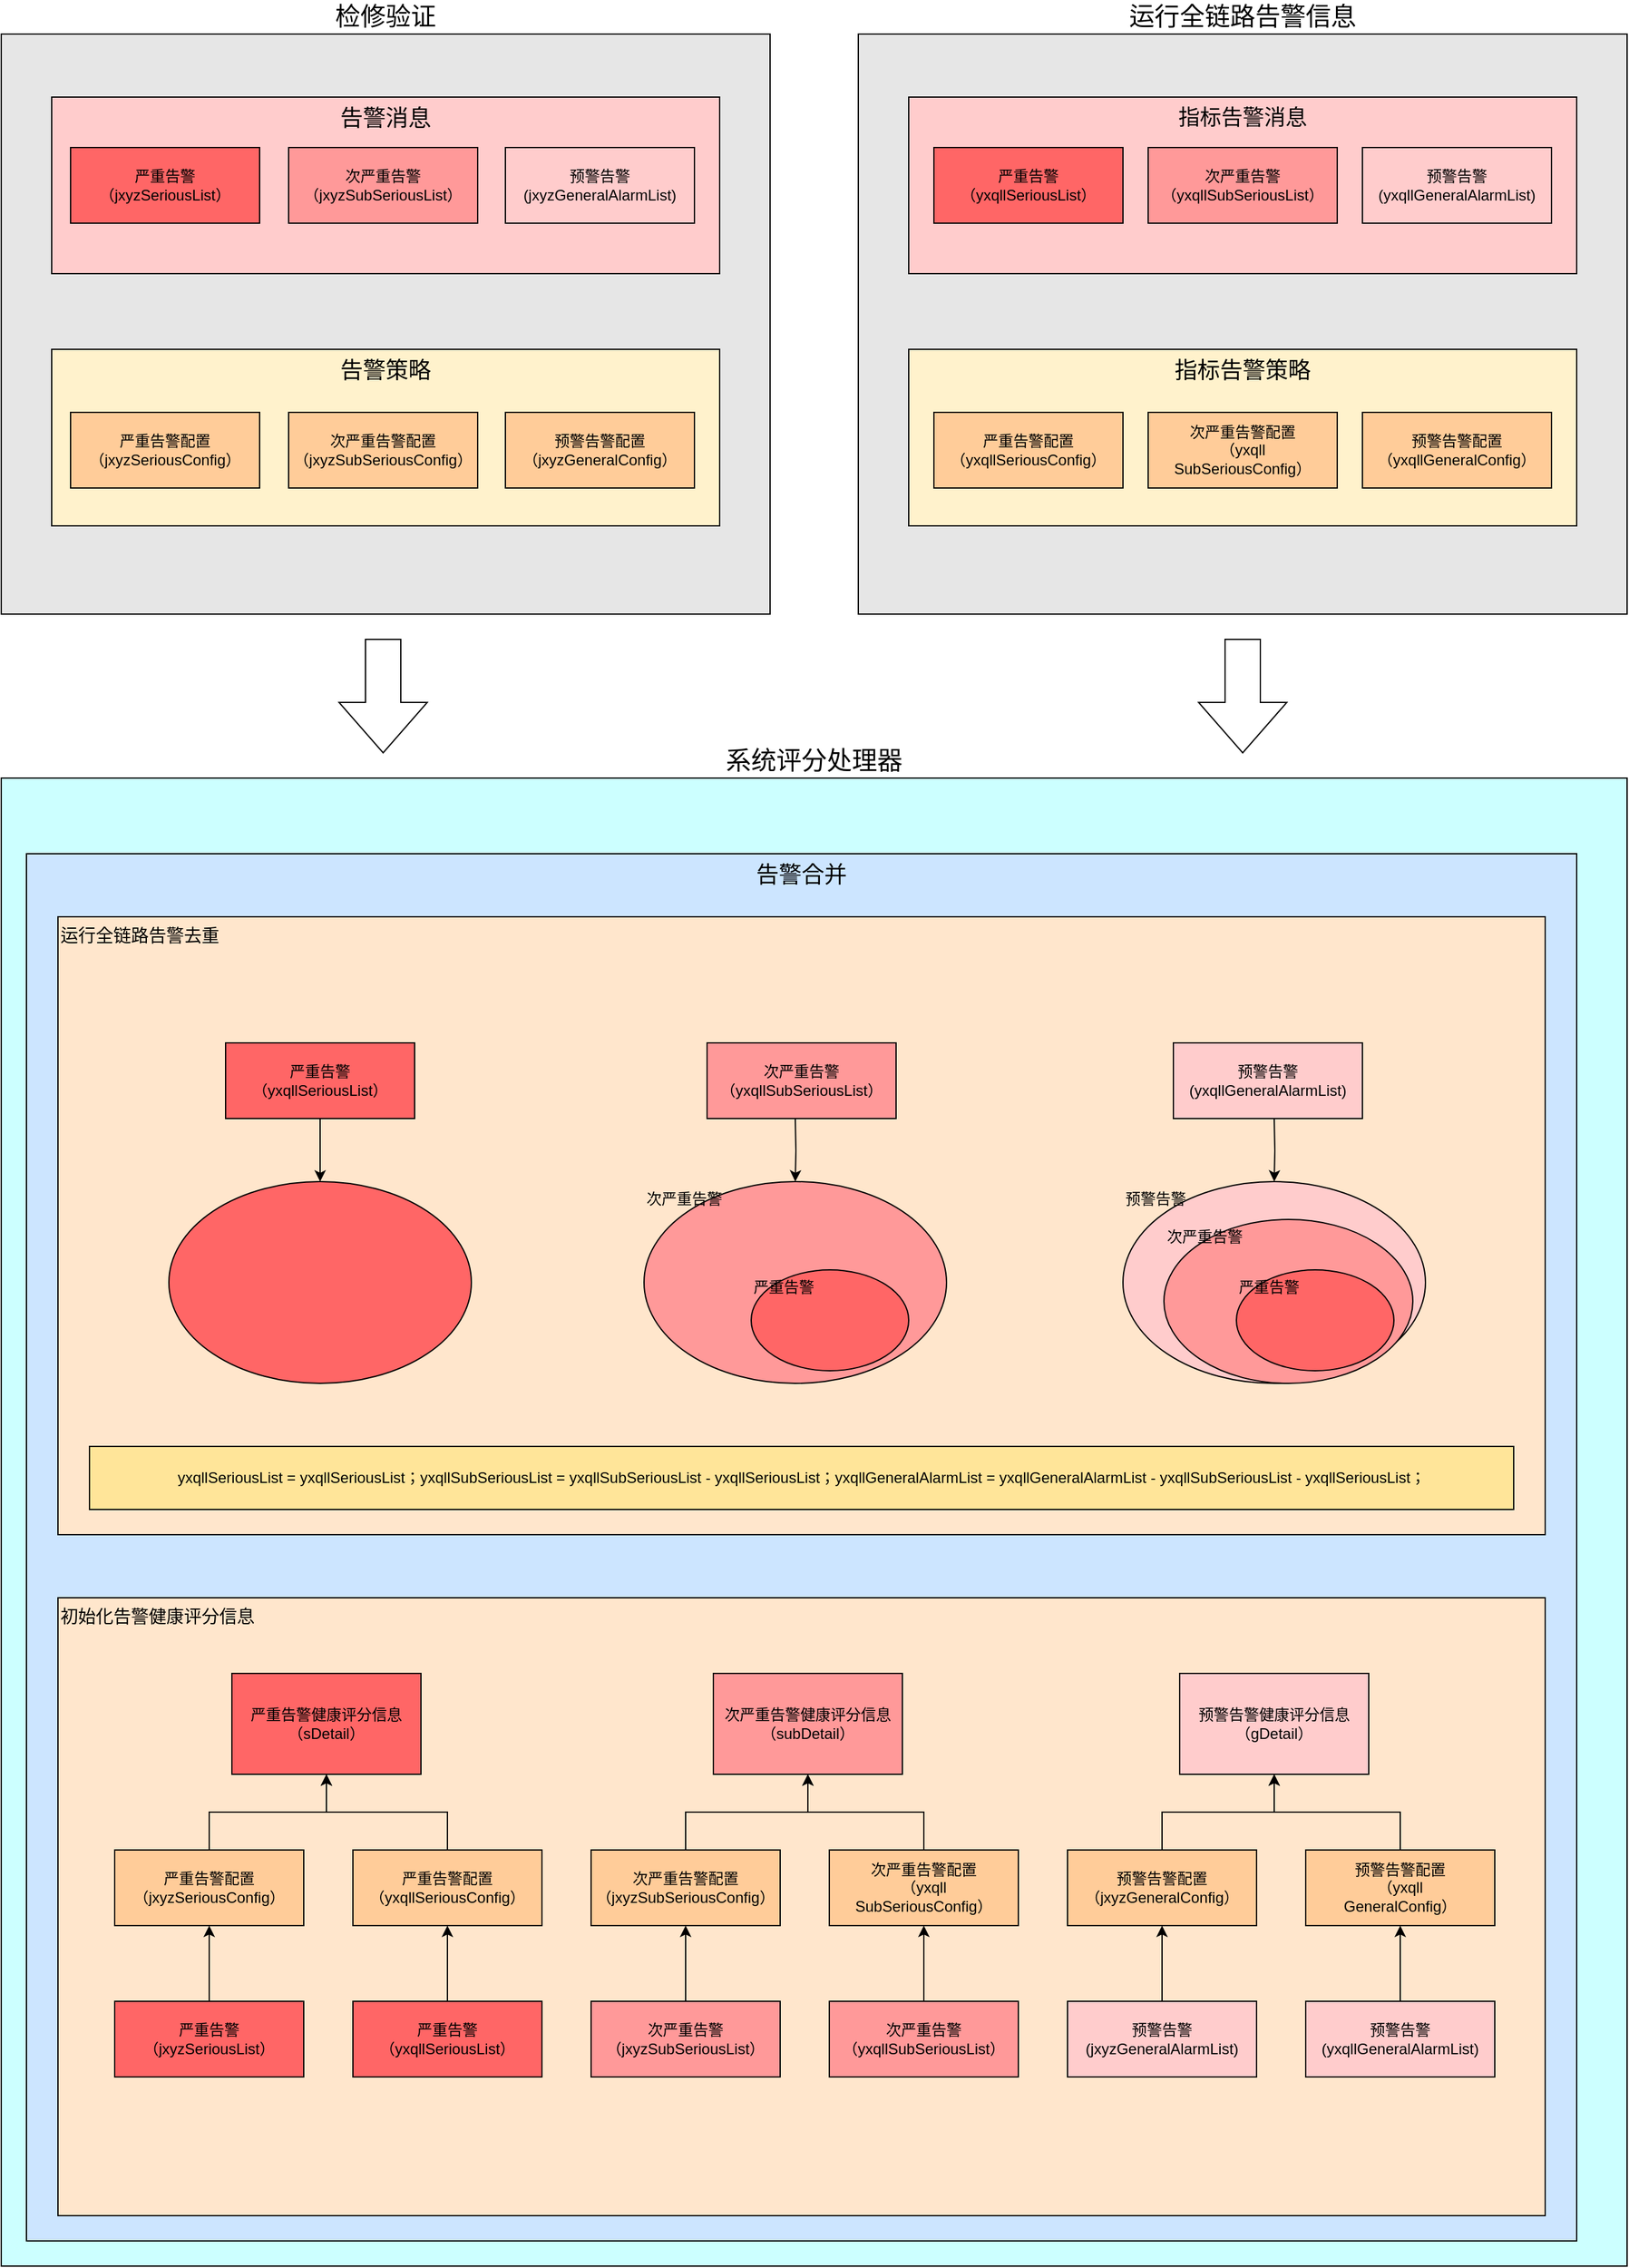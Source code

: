 <mxfile version="20.3.5" type="github">
  <diagram id="DH8fOwqsjjJXpHzjifTU" name="第 1 页">
    <mxGraphModel dx="3371" dy="1173" grid="1" gridSize="10" guides="1" tooltips="1" connect="1" arrows="1" fold="1" page="1" pageScale="1" pageWidth="1200" pageHeight="1920" math="0" shadow="0">
      <root>
        <mxCell id="0" />
        <mxCell id="1" parent="0" />
        <mxCell id="9J3FxOEaC-q5wy8HkhJp-26" value="运行全链路告警信息" style="rounded=0;whiteSpace=wrap;html=1;verticalAlign=bottom;labelPosition=center;verticalLabelPosition=top;align=center;fillColor=#E6E6E6;fontSize=20;" vertex="1" parent="1">
          <mxGeometry x="-430" y="80" width="610" height="460" as="geometry" />
        </mxCell>
        <mxCell id="9J3FxOEaC-q5wy8HkhJp-25" value="检修验证" style="rounded=0;whiteSpace=wrap;html=1;verticalAlign=bottom;labelPosition=center;verticalLabelPosition=top;align=center;fillColor=#E6E6E6;fontSize=20;" vertex="1" parent="1">
          <mxGeometry x="-1110" y="80" width="610" height="460" as="geometry" />
        </mxCell>
        <mxCell id="9J3FxOEaC-q5wy8HkhJp-1" value="告警消息" style="rounded=0;whiteSpace=wrap;html=1;verticalAlign=top;fillColor=#FFCCCC;fontSize=18;" vertex="1" parent="1">
          <mxGeometry x="-1070" y="130" width="530" height="140" as="geometry" />
        </mxCell>
        <mxCell id="9J3FxOEaC-q5wy8HkhJp-2" value="严重告警&lt;br&gt;（jxyzSeriousList）" style="rounded=0;whiteSpace=wrap;html=1;fillColor=#FF6666;" vertex="1" parent="1">
          <mxGeometry x="-1055" y="170" width="150" height="60" as="geometry" />
        </mxCell>
        <mxCell id="9J3FxOEaC-q5wy8HkhJp-4" value="次严重告警&lt;br&gt;（jxyzSubSeriousList）" style="rounded=0;whiteSpace=wrap;html=1;fillColor=#FF9999;" vertex="1" parent="1">
          <mxGeometry x="-882" y="170" width="150" height="60" as="geometry" />
        </mxCell>
        <mxCell id="9J3FxOEaC-q5wy8HkhJp-5" value="预警告警&lt;br&gt;(jxyzGeneralAlarmList)" style="rounded=0;whiteSpace=wrap;html=1;fillColor=#FFCCCC;" vertex="1" parent="1">
          <mxGeometry x="-710" y="170" width="150" height="60" as="geometry" />
        </mxCell>
        <mxCell id="9J3FxOEaC-q5wy8HkhJp-6" value="指标告警消息" style="rounded=0;whiteSpace=wrap;html=1;verticalAlign=top;fillColor=#FFCCCC;fontSize=17;" vertex="1" parent="1">
          <mxGeometry x="-390" y="130" width="530" height="140" as="geometry" />
        </mxCell>
        <mxCell id="9J3FxOEaC-q5wy8HkhJp-7" value="严重告警&lt;br&gt;（yxqllSeriousList）" style="rounded=0;whiteSpace=wrap;html=1;fillColor=#FF6666;" vertex="1" parent="1">
          <mxGeometry x="-370" y="170" width="150" height="60" as="geometry" />
        </mxCell>
        <mxCell id="9J3FxOEaC-q5wy8HkhJp-8" value="次严重告警&lt;br&gt;（yxqllSubSeriousList）" style="rounded=0;whiteSpace=wrap;html=1;fillColor=#FF9999;" vertex="1" parent="1">
          <mxGeometry x="-200" y="170" width="150" height="60" as="geometry" />
        </mxCell>
        <mxCell id="9J3FxOEaC-q5wy8HkhJp-9" value="预警告警&lt;br&gt;(yxqllGeneralAlarmList)" style="rounded=0;whiteSpace=wrap;html=1;fillColor=#FFCCCC;" vertex="1" parent="1">
          <mxGeometry x="-30" y="170" width="150" height="60" as="geometry" />
        </mxCell>
        <mxCell id="9J3FxOEaC-q5wy8HkhJp-14" value="指标告警策略" style="rounded=0;whiteSpace=wrap;html=1;verticalAlign=top;fillColor=#FFF2CC;fontSize=18;" vertex="1" parent="1">
          <mxGeometry x="-390" y="330" width="530" height="140" as="geometry" />
        </mxCell>
        <mxCell id="9J3FxOEaC-q5wy8HkhJp-15" value="告警策略" style="rounded=0;whiteSpace=wrap;html=1;verticalAlign=top;fillColor=#FFF2CC;fontSize=18;" vertex="1" parent="1">
          <mxGeometry x="-1070" y="330" width="530" height="140" as="geometry" />
        </mxCell>
        <mxCell id="9J3FxOEaC-q5wy8HkhJp-17" value="系统评分处理器" style="rounded=0;whiteSpace=wrap;html=1;verticalAlign=bottom;labelPosition=center;verticalLabelPosition=top;align=center;fillColor=#CCFFFF;fontSize=20;" vertex="1" parent="1">
          <mxGeometry x="-1110" y="670" width="1290" height="1180" as="geometry" />
        </mxCell>
        <mxCell id="9J3FxOEaC-q5wy8HkhJp-18" value="告警合并" style="rounded=0;whiteSpace=wrap;html=1;verticalAlign=top;fillColor=#CCE5FF;fontSize=18;" vertex="1" parent="1">
          <mxGeometry x="-1090" y="730" width="1230" height="1100" as="geometry" />
        </mxCell>
        <mxCell id="9J3FxOEaC-q5wy8HkhJp-27" value="严重告警配置&lt;br&gt;（jxyzSeriousConfig）" style="rounded=0;whiteSpace=wrap;html=1;fillColor=#FFCC99;" vertex="1" parent="1">
          <mxGeometry x="-1055" y="380" width="150" height="60" as="geometry" />
        </mxCell>
        <mxCell id="9J3FxOEaC-q5wy8HkhJp-28" value="次严重告警配置&lt;br&gt;（jxyzSubSeriousConfig）" style="rounded=0;whiteSpace=wrap;html=1;fillColor=#FFCC99;" vertex="1" parent="1">
          <mxGeometry x="-882" y="380" width="150" height="60" as="geometry" />
        </mxCell>
        <mxCell id="9J3FxOEaC-q5wy8HkhJp-29" value="预警告警配置&lt;br&gt;（jxyzGeneralConfig）" style="rounded=0;whiteSpace=wrap;html=1;fillColor=#FFCC99;" vertex="1" parent="1">
          <mxGeometry x="-710" y="380" width="150" height="60" as="geometry" />
        </mxCell>
        <mxCell id="9J3FxOEaC-q5wy8HkhJp-30" value="严重告警配置&lt;br&gt;（yxqllSeriousConfig）" style="rounded=0;whiteSpace=wrap;html=1;fillColor=#FFCC99;" vertex="1" parent="1">
          <mxGeometry x="-370" y="380" width="150" height="60" as="geometry" />
        </mxCell>
        <mxCell id="9J3FxOEaC-q5wy8HkhJp-31" value="次严重告警配置&lt;br&gt;（yxqll&lt;br&gt;SubSeriousConfig）" style="rounded=0;whiteSpace=wrap;html=1;fillColor=#FFCC99;" vertex="1" parent="1">
          <mxGeometry x="-200" y="380" width="150" height="60" as="geometry" />
        </mxCell>
        <mxCell id="9J3FxOEaC-q5wy8HkhJp-32" value="预警告警配置&lt;br&gt;（yxqllGeneralConfig）" style="rounded=0;whiteSpace=wrap;html=1;fillColor=#FFCC99;" vertex="1" parent="1">
          <mxGeometry x="-30" y="380" width="150" height="60" as="geometry" />
        </mxCell>
        <mxCell id="9J3FxOEaC-q5wy8HkhJp-33" value="运行全链路告警去重" style="rounded=0;whiteSpace=wrap;html=1;verticalAlign=top;align=left;labelPosition=center;verticalLabelPosition=middle;fillColor=#FFE6CC;fontSize=14;" vertex="1" parent="1">
          <mxGeometry x="-1065" y="780" width="1180" height="490" as="geometry" />
        </mxCell>
        <mxCell id="9J3FxOEaC-q5wy8HkhJp-34" value="初始化告警健康评分信息" style="rounded=0;whiteSpace=wrap;html=1;align=left;verticalAlign=top;fillColor=#FFE6CC;fontSize=14;" vertex="1" parent="1">
          <mxGeometry x="-1065" y="1320" width="1180" height="490" as="geometry" />
        </mxCell>
        <mxCell id="9J3FxOEaC-q5wy8HkhJp-35" value="yxqllSeriousList = yxqllSeriousList；yxqllSubSeriousList = yxqllSubSeriousList - yxqllSeriousList；yxqllGeneralAlarmList = yxqllGeneralAlarmList - yxqllSubSeriousList - yxqllSeriousList；" style="rounded=0;whiteSpace=wrap;html=1;fillColor=#FFE599;" vertex="1" parent="1">
          <mxGeometry x="-1040" y="1200" width="1130" height="50" as="geometry" />
        </mxCell>
        <mxCell id="9J3FxOEaC-q5wy8HkhJp-36" value="严重告警健康评分信息&lt;br&gt;（sDetail）" style="rounded=0;whiteSpace=wrap;html=1;fillColor=#FF6666;" vertex="1" parent="1">
          <mxGeometry x="-927" y="1380" width="150" height="80" as="geometry" />
        </mxCell>
        <mxCell id="9J3FxOEaC-q5wy8HkhJp-37" value="次严重告警健康评分信息&lt;br&gt;（subDetail）" style="rounded=0;whiteSpace=wrap;html=1;fillColor=#FF9999;" vertex="1" parent="1">
          <mxGeometry x="-545" y="1380" width="150" height="80" as="geometry" />
        </mxCell>
        <mxCell id="9J3FxOEaC-q5wy8HkhJp-38" value="预警告警健康评分信息&lt;br&gt;（gDetail）" style="rounded=0;whiteSpace=wrap;html=1;fillColor=#FFCCCC;" vertex="1" parent="1">
          <mxGeometry x="-175" y="1380" width="150" height="80" as="geometry" />
        </mxCell>
        <mxCell id="9J3FxOEaC-q5wy8HkhJp-50" style="edgeStyle=orthogonalEdgeStyle;rounded=0;orthogonalLoop=1;jettySize=auto;html=1;entryX=0.5;entryY=1;entryDx=0;entryDy=0;" edge="1" parent="1" source="9J3FxOEaC-q5wy8HkhJp-40" target="9J3FxOEaC-q5wy8HkhJp-36">
          <mxGeometry relative="1" as="geometry" />
        </mxCell>
        <mxCell id="9J3FxOEaC-q5wy8HkhJp-40" value="严重告警配置&lt;br&gt;（jxyzSeriousConfig）" style="rounded=0;whiteSpace=wrap;html=1;fillColor=#FFCC99;" vertex="1" parent="1">
          <mxGeometry x="-1020" y="1520" width="150" height="60" as="geometry" />
        </mxCell>
        <mxCell id="9J3FxOEaC-q5wy8HkhJp-52" style="edgeStyle=orthogonalEdgeStyle;rounded=0;orthogonalLoop=1;jettySize=auto;html=1;entryX=0.5;entryY=1;entryDx=0;entryDy=0;" edge="1" parent="1" source="9J3FxOEaC-q5wy8HkhJp-41" target="9J3FxOEaC-q5wy8HkhJp-36">
          <mxGeometry relative="1" as="geometry" />
        </mxCell>
        <mxCell id="9J3FxOEaC-q5wy8HkhJp-41" value="严重告警配置&lt;br&gt;（yxqllSeriousConfig）" style="rounded=0;whiteSpace=wrap;html=1;fillColor=#FFCC99;" vertex="1" parent="1">
          <mxGeometry x="-831" y="1520" width="150" height="60" as="geometry" />
        </mxCell>
        <mxCell id="9J3FxOEaC-q5wy8HkhJp-60" style="edgeStyle=orthogonalEdgeStyle;rounded=0;orthogonalLoop=1;jettySize=auto;html=1;entryX=0.5;entryY=1;entryDx=0;entryDy=0;" edge="1" parent="1" source="9J3FxOEaC-q5wy8HkhJp-44" target="9J3FxOEaC-q5wy8HkhJp-37">
          <mxGeometry relative="1" as="geometry" />
        </mxCell>
        <mxCell id="9J3FxOEaC-q5wy8HkhJp-44" value="次严重告警配置&lt;br&gt;（jxyzSubSeriousConfig）" style="rounded=0;whiteSpace=wrap;html=1;fillColor=#FFCC99;" vertex="1" parent="1">
          <mxGeometry x="-642" y="1520" width="150" height="60" as="geometry" />
        </mxCell>
        <mxCell id="9J3FxOEaC-q5wy8HkhJp-61" style="edgeStyle=orthogonalEdgeStyle;rounded=0;orthogonalLoop=1;jettySize=auto;html=1;entryX=0.5;entryY=1;entryDx=0;entryDy=0;" edge="1" parent="1" source="9J3FxOEaC-q5wy8HkhJp-45" target="9J3FxOEaC-q5wy8HkhJp-37">
          <mxGeometry relative="1" as="geometry" />
        </mxCell>
        <mxCell id="9J3FxOEaC-q5wy8HkhJp-45" value="次严重告警配置&lt;br&gt;（yxqll&lt;br&gt;SubSeriousConfig）" style="rounded=0;whiteSpace=wrap;html=1;fillColor=#FFCC99;" vertex="1" parent="1">
          <mxGeometry x="-453" y="1520" width="150" height="60" as="geometry" />
        </mxCell>
        <mxCell id="9J3FxOEaC-q5wy8HkhJp-64" style="edgeStyle=orthogonalEdgeStyle;rounded=0;orthogonalLoop=1;jettySize=auto;html=1;" edge="1" parent="1" source="9J3FxOEaC-q5wy8HkhJp-46" target="9J3FxOEaC-q5wy8HkhJp-38">
          <mxGeometry relative="1" as="geometry" />
        </mxCell>
        <mxCell id="9J3FxOEaC-q5wy8HkhJp-46" value="预警告警配置&lt;br&gt;（jxyzGeneralConfig）" style="rounded=0;whiteSpace=wrap;html=1;fillColor=#FFCC99;" vertex="1" parent="1">
          <mxGeometry x="-264" y="1520" width="150" height="60" as="geometry" />
        </mxCell>
        <mxCell id="9J3FxOEaC-q5wy8HkhJp-67" style="edgeStyle=orthogonalEdgeStyle;rounded=0;orthogonalLoop=1;jettySize=auto;html=1;" edge="1" parent="1" source="9J3FxOEaC-q5wy8HkhJp-47" target="9J3FxOEaC-q5wy8HkhJp-38">
          <mxGeometry relative="1" as="geometry" />
        </mxCell>
        <mxCell id="9J3FxOEaC-q5wy8HkhJp-47" value="预警告警配置&lt;br&gt;（yxqll&lt;br&gt;GeneralConfig）" style="rounded=0;whiteSpace=wrap;html=1;fillColor=#FFCC99;" vertex="1" parent="1">
          <mxGeometry x="-75" y="1520" width="150" height="60" as="geometry" />
        </mxCell>
        <mxCell id="9J3FxOEaC-q5wy8HkhJp-53" style="edgeStyle=orthogonalEdgeStyle;rounded=0;orthogonalLoop=1;jettySize=auto;html=1;entryX=0.5;entryY=1;entryDx=0;entryDy=0;" edge="1" parent="1" source="9J3FxOEaC-q5wy8HkhJp-48" target="9J3FxOEaC-q5wy8HkhJp-40">
          <mxGeometry relative="1" as="geometry" />
        </mxCell>
        <mxCell id="9J3FxOEaC-q5wy8HkhJp-48" value="严重告警&lt;br&gt;（jxyzSeriousList）" style="rounded=0;whiteSpace=wrap;html=1;fillColor=#FF6666;" vertex="1" parent="1">
          <mxGeometry x="-1020" y="1640" width="150" height="60" as="geometry" />
        </mxCell>
        <mxCell id="9J3FxOEaC-q5wy8HkhJp-55" value="" style="edgeStyle=orthogonalEdgeStyle;rounded=0;orthogonalLoop=1;jettySize=auto;html=1;" edge="1" parent="1" source="9J3FxOEaC-q5wy8HkhJp-54" target="9J3FxOEaC-q5wy8HkhJp-41">
          <mxGeometry relative="1" as="geometry" />
        </mxCell>
        <mxCell id="9J3FxOEaC-q5wy8HkhJp-54" value="严重告警&lt;br&gt;（yxqllSeriousList）" style="rounded=0;whiteSpace=wrap;html=1;fillColor=#FF6666;" vertex="1" parent="1">
          <mxGeometry x="-831" y="1640" width="150" height="60" as="geometry" />
        </mxCell>
        <mxCell id="9J3FxOEaC-q5wy8HkhJp-58" style="edgeStyle=orthogonalEdgeStyle;rounded=0;orthogonalLoop=1;jettySize=auto;html=1;" edge="1" parent="1" source="9J3FxOEaC-q5wy8HkhJp-56" target="9J3FxOEaC-q5wy8HkhJp-44">
          <mxGeometry relative="1" as="geometry" />
        </mxCell>
        <mxCell id="9J3FxOEaC-q5wy8HkhJp-56" value="次严重告警&lt;br&gt;（jxyzSubSeriousList）" style="rounded=0;whiteSpace=wrap;html=1;fillColor=#FF9999;" vertex="1" parent="1">
          <mxGeometry x="-642" y="1640" width="150" height="60" as="geometry" />
        </mxCell>
        <mxCell id="9J3FxOEaC-q5wy8HkhJp-59" style="edgeStyle=orthogonalEdgeStyle;rounded=0;orthogonalLoop=1;jettySize=auto;html=1;entryX=0.5;entryY=1;entryDx=0;entryDy=0;" edge="1" parent="1" source="9J3FxOEaC-q5wy8HkhJp-57" target="9J3FxOEaC-q5wy8HkhJp-45">
          <mxGeometry relative="1" as="geometry" />
        </mxCell>
        <mxCell id="9J3FxOEaC-q5wy8HkhJp-57" value="次严重告警&lt;br&gt;（yxqllSubSeriousList）" style="rounded=0;whiteSpace=wrap;html=1;fillColor=#FF9999;" vertex="1" parent="1">
          <mxGeometry x="-453" y="1640" width="150" height="60" as="geometry" />
        </mxCell>
        <mxCell id="9J3FxOEaC-q5wy8HkhJp-68" style="edgeStyle=orthogonalEdgeStyle;rounded=0;orthogonalLoop=1;jettySize=auto;html=1;" edge="1" parent="1" source="9J3FxOEaC-q5wy8HkhJp-62" target="9J3FxOEaC-q5wy8HkhJp-46">
          <mxGeometry relative="1" as="geometry" />
        </mxCell>
        <mxCell id="9J3FxOEaC-q5wy8HkhJp-62" value="预警告警&lt;br&gt;(jxyzGeneralAlarmList)" style="rounded=0;whiteSpace=wrap;html=1;fillColor=#FFCCCC;" vertex="1" parent="1">
          <mxGeometry x="-264" y="1640" width="150" height="60" as="geometry" />
        </mxCell>
        <mxCell id="9J3FxOEaC-q5wy8HkhJp-69" style="edgeStyle=orthogonalEdgeStyle;rounded=0;orthogonalLoop=1;jettySize=auto;html=1;entryX=0.5;entryY=1;entryDx=0;entryDy=0;" edge="1" parent="1" source="9J3FxOEaC-q5wy8HkhJp-63" target="9J3FxOEaC-q5wy8HkhJp-47">
          <mxGeometry relative="1" as="geometry" />
        </mxCell>
        <mxCell id="9J3FxOEaC-q5wy8HkhJp-63" value="预警告警&lt;br&gt;(yxqllGeneralAlarmList)" style="rounded=0;whiteSpace=wrap;html=1;fillColor=#FFCCCC;" vertex="1" parent="1">
          <mxGeometry x="-75" y="1640" width="150" height="60" as="geometry" />
        </mxCell>
        <mxCell id="9J3FxOEaC-q5wy8HkhJp-75" value="" style="html=1;shadow=0;dashed=0;align=center;verticalAlign=middle;shape=mxgraph.arrows2.arrow;dy=0.6;dx=40;direction=south;notch=0;" vertex="1" parent="1">
          <mxGeometry x="-842" y="560" width="70" height="90" as="geometry" />
        </mxCell>
        <mxCell id="9J3FxOEaC-q5wy8HkhJp-76" value="" style="html=1;shadow=0;dashed=0;align=center;verticalAlign=middle;shape=mxgraph.arrows2.arrow;dy=0.6;dx=40;direction=south;notch=0;" vertex="1" parent="1">
          <mxGeometry x="-160" y="560" width="70" height="90" as="geometry" />
        </mxCell>
        <mxCell id="9J3FxOEaC-q5wy8HkhJp-82" style="edgeStyle=orthogonalEdgeStyle;rounded=0;orthogonalLoop=1;jettySize=auto;html=1;" edge="1" parent="1" source="9J3FxOEaC-q5wy8HkhJp-77" target="9J3FxOEaC-q5wy8HkhJp-81">
          <mxGeometry relative="1" as="geometry" />
        </mxCell>
        <mxCell id="9J3FxOEaC-q5wy8HkhJp-77" value="严重告警&lt;br&gt;（yxqllSeriousList）" style="rounded=0;whiteSpace=wrap;html=1;fillColor=#FF6666;" vertex="1" parent="1">
          <mxGeometry x="-932" y="880" width="150" height="60" as="geometry" />
        </mxCell>
        <mxCell id="9J3FxOEaC-q5wy8HkhJp-78" value="次严重告警&lt;br&gt;（yxqllSubSeriousList）" style="rounded=0;whiteSpace=wrap;html=1;fillColor=#FF9999;" vertex="1" parent="1">
          <mxGeometry x="-550" y="880" width="150" height="60" as="geometry" />
        </mxCell>
        <mxCell id="9J3FxOEaC-q5wy8HkhJp-79" value="预警告警&lt;br&gt;(yxqllGeneralAlarmList)" style="rounded=0;whiteSpace=wrap;html=1;fillColor=#FFCCCC;" vertex="1" parent="1">
          <mxGeometry x="-180" y="880" width="150" height="60" as="geometry" />
        </mxCell>
        <mxCell id="9J3FxOEaC-q5wy8HkhJp-81" value="" style="ellipse;whiteSpace=wrap;html=1;fillColor=#FF6666;" vertex="1" parent="1">
          <mxGeometry x="-977" y="990" width="240" height="160" as="geometry" />
        </mxCell>
        <mxCell id="9J3FxOEaC-q5wy8HkhJp-83" style="edgeStyle=orthogonalEdgeStyle;rounded=0;orthogonalLoop=1;jettySize=auto;html=1;" edge="1" parent="1" target="9J3FxOEaC-q5wy8HkhJp-84">
          <mxGeometry relative="1" as="geometry">
            <mxPoint x="-480" y="940" as="sourcePoint" />
          </mxGeometry>
        </mxCell>
        <mxCell id="9J3FxOEaC-q5wy8HkhJp-84" value="次严重告警" style="ellipse;whiteSpace=wrap;html=1;fillColor=#FF9999;align=left;labelPosition=center;verticalLabelPosition=middle;verticalAlign=top;" vertex="1" parent="1">
          <mxGeometry x="-600" y="990" width="240" height="160" as="geometry" />
        </mxCell>
        <mxCell id="9J3FxOEaC-q5wy8HkhJp-85" style="edgeStyle=orthogonalEdgeStyle;rounded=0;orthogonalLoop=1;jettySize=auto;html=1;" edge="1" parent="1" target="9J3FxOEaC-q5wy8HkhJp-86">
          <mxGeometry relative="1" as="geometry">
            <mxPoint x="-100" y="940" as="sourcePoint" />
          </mxGeometry>
        </mxCell>
        <mxCell id="9J3FxOEaC-q5wy8HkhJp-86" value="预警告警" style="ellipse;whiteSpace=wrap;html=1;fillColor=#FFCCCC;align=left;verticalAlign=top;" vertex="1" parent="1">
          <mxGeometry x="-220" y="990" width="240" height="160" as="geometry" />
        </mxCell>
        <mxCell id="9J3FxOEaC-q5wy8HkhJp-87" value="严重告警" style="ellipse;whiteSpace=wrap;html=1;fillColor=#FF6666;align=left;verticalAlign=top;" vertex="1" parent="1">
          <mxGeometry x="-515" y="1060" width="125" height="80" as="geometry" />
        </mxCell>
        <mxCell id="9J3FxOEaC-q5wy8HkhJp-88" value="次严重告警" style="ellipse;whiteSpace=wrap;html=1;fillColor=#FF9999;align=left;verticalAlign=top;" vertex="1" parent="1">
          <mxGeometry x="-187.5" y="1020" width="197.5" height="130" as="geometry" />
        </mxCell>
        <mxCell id="9J3FxOEaC-q5wy8HkhJp-89" value="严重告警" style="ellipse;whiteSpace=wrap;html=1;fillColor=#FF6666;align=left;verticalAlign=top;" vertex="1" parent="1">
          <mxGeometry x="-130" y="1060" width="125" height="80" as="geometry" />
        </mxCell>
      </root>
    </mxGraphModel>
  </diagram>
</mxfile>
